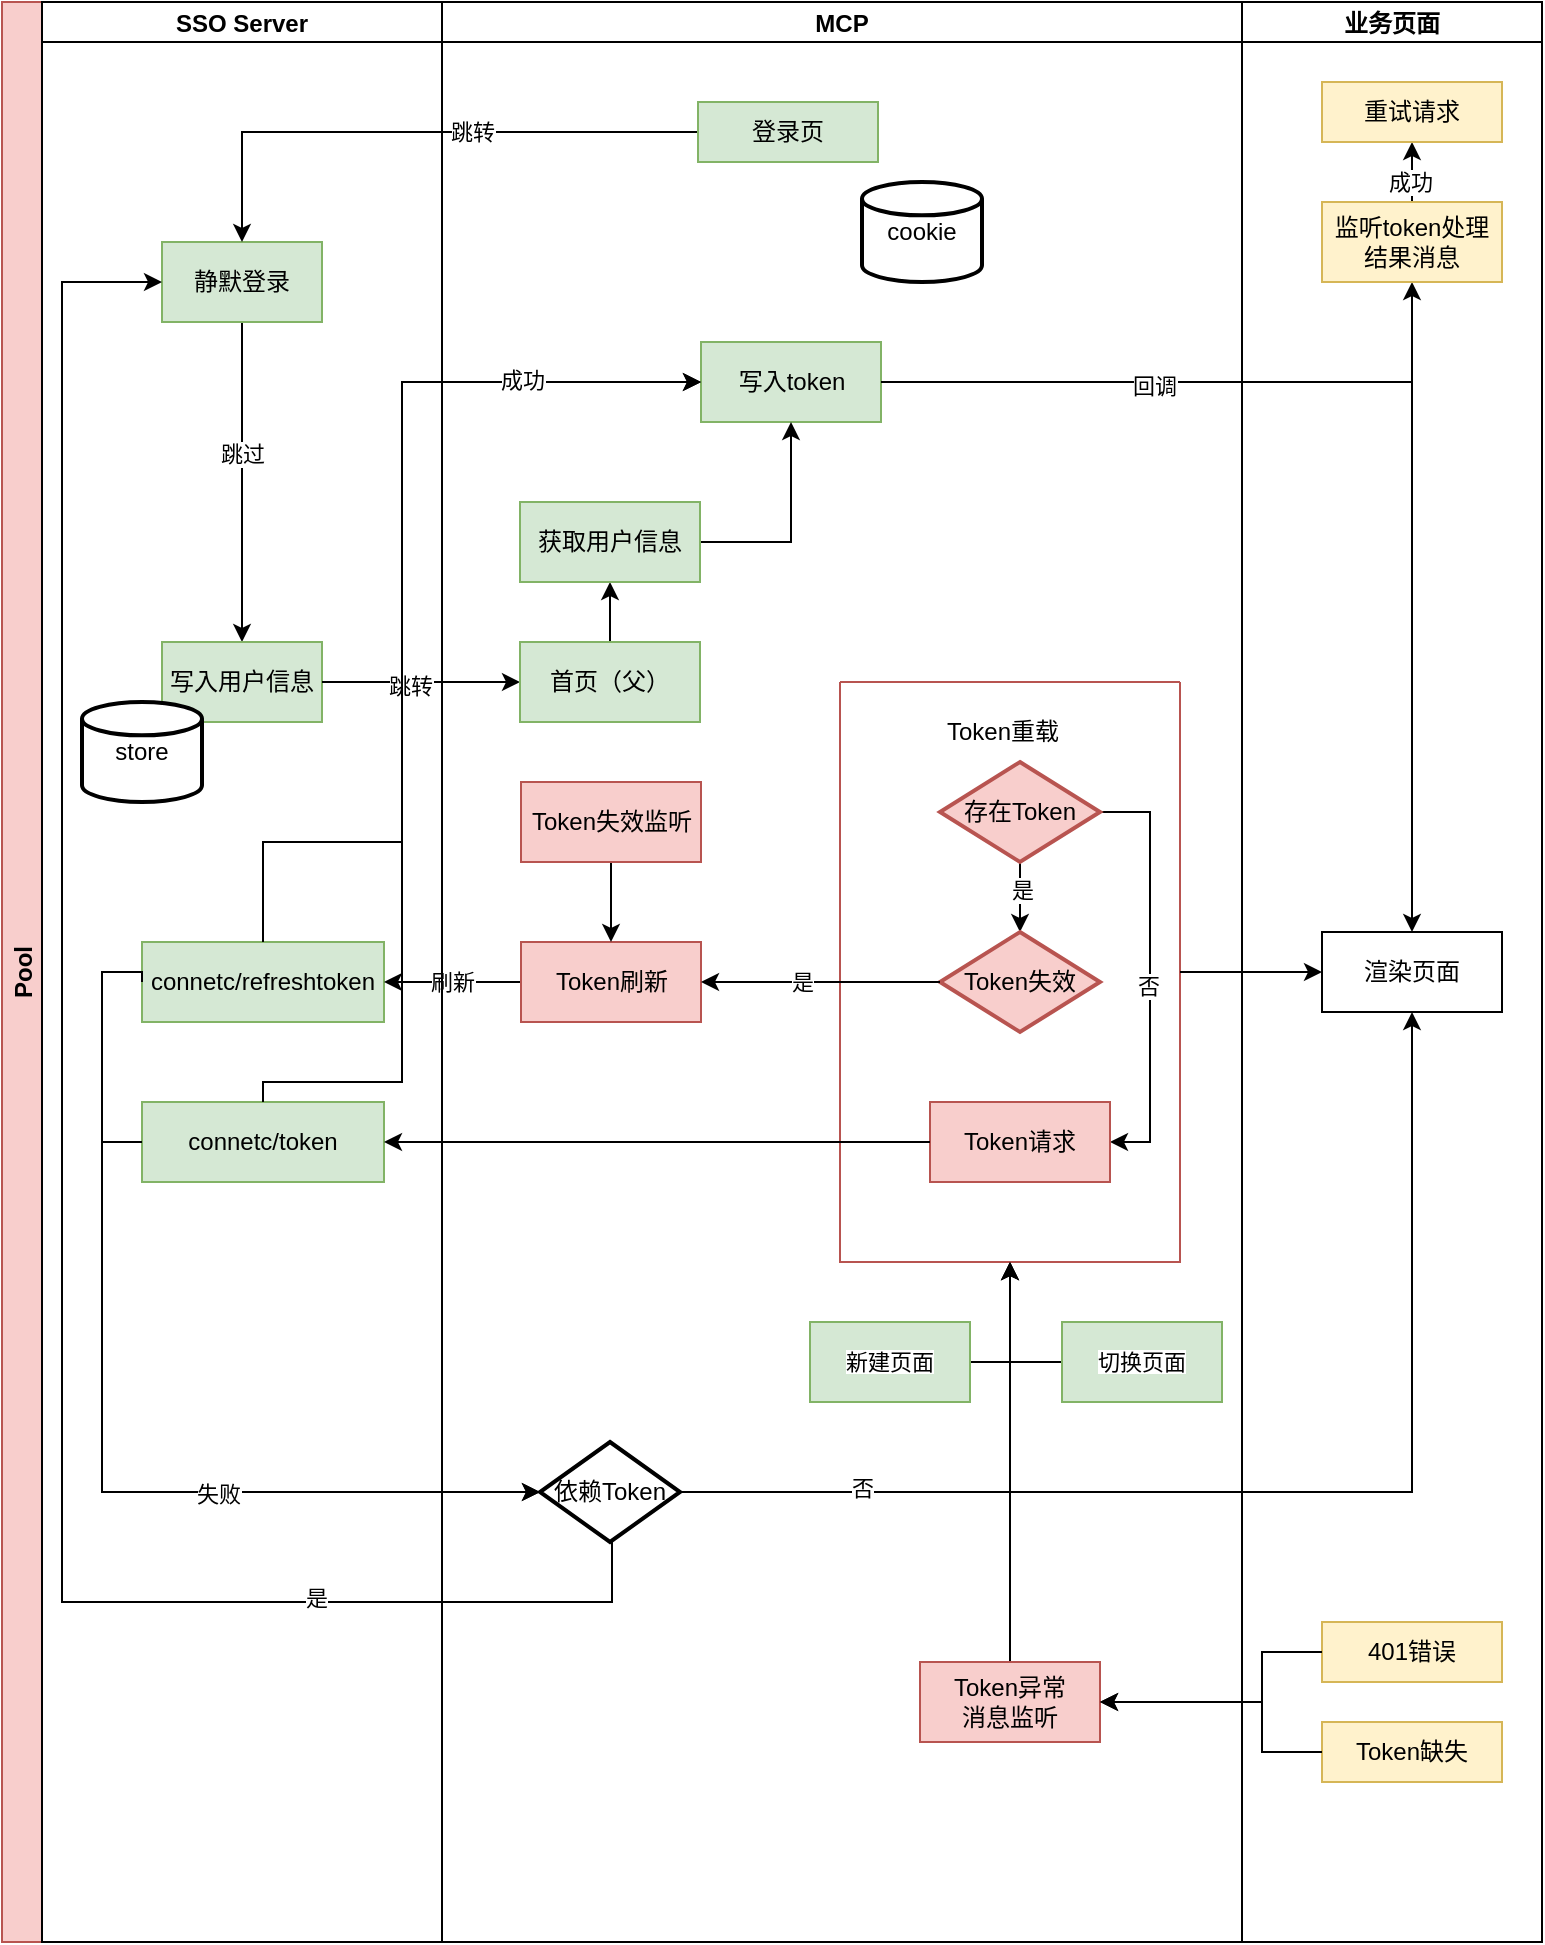 <mxfile version="26.1.1">
  <diagram name="第 1 页" id="mMvDS8Gl5DTP-dUkQIf1">
    <mxGraphModel dx="1426" dy="747" grid="1" gridSize="10" guides="1" tooltips="1" connect="1" arrows="1" fold="1" page="1" pageScale="1" pageWidth="827" pageHeight="1169" math="0" shadow="0">
      <root>
        <mxCell id="0" />
        <mxCell id="1" parent="0" />
        <mxCell id="QluS-aAjsIgC2w83DEUZ-6" value="Pool" style="swimlane;childLayout=stackLayout;resizeParent=1;resizeParentMax=0;startSize=20;horizontal=0;horizontalStack=1;fillColor=#f8cecc;strokeColor=#b85450;" parent="1" vertex="1">
          <mxGeometry x="10" width="770" height="970" as="geometry" />
        </mxCell>
        <mxCell id="QluS-aAjsIgC2w83DEUZ-7" value="SSO Server" style="swimlane;startSize=20;" parent="QluS-aAjsIgC2w83DEUZ-6" vertex="1">
          <mxGeometry x="20" width="200" height="970" as="geometry" />
        </mxCell>
        <mxCell id="nYzu0JgBFqqFMGA5fvKE-6" style="edgeStyle=orthogonalEdgeStyle;rounded=0;orthogonalLoop=1;jettySize=auto;html=1;entryX=0.5;entryY=0;entryDx=0;entryDy=0;" parent="QluS-aAjsIgC2w83DEUZ-7" source="QluS-aAjsIgC2w83DEUZ-13" target="nYzu0JgBFqqFMGA5fvKE-5" edge="1">
          <mxGeometry relative="1" as="geometry" />
        </mxCell>
        <mxCell id="nYzu0JgBFqqFMGA5fvKE-7" value="跳过" style="edgeLabel;html=1;align=center;verticalAlign=middle;resizable=0;points=[];" parent="nYzu0JgBFqqFMGA5fvKE-6" vertex="1" connectable="0">
          <mxGeometry x="-0.178" relative="1" as="geometry">
            <mxPoint as="offset" />
          </mxGeometry>
        </mxCell>
        <mxCell id="QluS-aAjsIgC2w83DEUZ-13" value="静默登录" style="rounded=0;whiteSpace=wrap;html=1;fillColor=#d5e8d4;strokeColor=#82b366;" parent="QluS-aAjsIgC2w83DEUZ-7" vertex="1">
          <mxGeometry x="60" y="120" width="80" height="40" as="geometry" />
        </mxCell>
        <mxCell id="nYzu0JgBFqqFMGA5fvKE-5" value="写入用户信息" style="rounded=0;whiteSpace=wrap;html=1;fillColor=#d5e8d4;strokeColor=#82b366;" parent="QluS-aAjsIgC2w83DEUZ-7" vertex="1">
          <mxGeometry x="60" y="320" width="80" height="40" as="geometry" />
        </mxCell>
        <mxCell id="QluS-aAjsIgC2w83DEUZ-19" value="store" style="strokeWidth=2;html=1;shape=mxgraph.flowchart.database;whiteSpace=wrap;" parent="QluS-aAjsIgC2w83DEUZ-7" vertex="1">
          <mxGeometry x="20" y="350" width="60" height="50" as="geometry" />
        </mxCell>
        <mxCell id="rp30ESvSIAJqpPpiR4pG-10" value="connetc/refreshtoken" style="rounded=0;whiteSpace=wrap;html=1;fillColor=#d5e8d4;strokeColor=#82b366;" parent="QluS-aAjsIgC2w83DEUZ-7" vertex="1">
          <mxGeometry x="50" y="470" width="121" height="40" as="geometry" />
        </mxCell>
        <mxCell id="rp30ESvSIAJqpPpiR4pG-34" value="connetc/token" style="rounded=0;whiteSpace=wrap;html=1;fillColor=#d5e8d4;strokeColor=#82b366;" parent="QluS-aAjsIgC2w83DEUZ-7" vertex="1">
          <mxGeometry x="50" y="550" width="121" height="40" as="geometry" />
        </mxCell>
        <mxCell id="QluS-aAjsIgC2w83DEUZ-15" style="edgeStyle=orthogonalEdgeStyle;rounded=0;orthogonalLoop=1;jettySize=auto;html=1;entryX=0.5;entryY=0;entryDx=0;entryDy=0;" parent="QluS-aAjsIgC2w83DEUZ-6" source="QluS-aAjsIgC2w83DEUZ-10" target="QluS-aAjsIgC2w83DEUZ-13" edge="1">
          <mxGeometry relative="1" as="geometry" />
        </mxCell>
        <mxCell id="QluS-aAjsIgC2w83DEUZ-16" value="跳转" style="edgeLabel;html=1;align=center;verticalAlign=middle;resizable=0;points=[];" parent="QluS-aAjsIgC2w83DEUZ-15" vertex="1" connectable="0">
          <mxGeometry x="-0.2" relative="1" as="geometry">
            <mxPoint as="offset" />
          </mxGeometry>
        </mxCell>
        <mxCell id="QluS-aAjsIgC2w83DEUZ-17" style="edgeStyle=orthogonalEdgeStyle;rounded=0;orthogonalLoop=1;jettySize=auto;html=1;entryX=0;entryY=0.5;entryDx=0;entryDy=0;exitX=1;exitY=0.5;exitDx=0;exitDy=0;" parent="QluS-aAjsIgC2w83DEUZ-6" source="nYzu0JgBFqqFMGA5fvKE-5" target="QluS-aAjsIgC2w83DEUZ-12" edge="1">
          <mxGeometry relative="1" as="geometry" />
        </mxCell>
        <mxCell id="QluS-aAjsIgC2w83DEUZ-18" value="跳转" style="edgeLabel;html=1;align=center;verticalAlign=middle;resizable=0;points=[];" parent="QluS-aAjsIgC2w83DEUZ-17" vertex="1" connectable="0">
          <mxGeometry x="-0.12" y="-2" relative="1" as="geometry">
            <mxPoint as="offset" />
          </mxGeometry>
        </mxCell>
        <mxCell id="rp30ESvSIAJqpPpiR4pG-22" style="edgeStyle=orthogonalEdgeStyle;rounded=0;orthogonalLoop=1;jettySize=auto;html=1;entryX=1;entryY=0.5;entryDx=0;entryDy=0;exitX=0;exitY=0.5;exitDx=0;exitDy=0;" parent="QluS-aAjsIgC2w83DEUZ-6" source="rp30ESvSIAJqpPpiR4pG-5" target="rp30ESvSIAJqpPpiR4pG-10" edge="1">
          <mxGeometry relative="1" as="geometry">
            <mxPoint x="245.25" y="445" as="sourcePoint" />
          </mxGeometry>
        </mxCell>
        <mxCell id="rp30ESvSIAJqpPpiR4pG-23" value="刷新" style="edgeLabel;html=1;align=center;verticalAlign=middle;resizable=0;points=[];" parent="rp30ESvSIAJqpPpiR4pG-22" vertex="1" connectable="0">
          <mxGeometry x="-0.246" y="-3" relative="1" as="geometry">
            <mxPoint x="-9" y="3" as="offset" />
          </mxGeometry>
        </mxCell>
        <mxCell id="rp30ESvSIAJqpPpiR4pG-43" style="edgeStyle=orthogonalEdgeStyle;rounded=0;orthogonalLoop=1;jettySize=auto;html=1;" parent="QluS-aAjsIgC2w83DEUZ-6" source="QluS-aAjsIgC2w83DEUZ-30" target="KIUjc3lk86y1q8A7Fn4e-26" edge="1">
          <mxGeometry relative="1" as="geometry" />
        </mxCell>
        <mxCell id="QluS-aAjsIgC2w83DEUZ-8" value="MCP" style="swimlane;startSize=20;" parent="QluS-aAjsIgC2w83DEUZ-6" vertex="1">
          <mxGeometry x="220" width="400" height="970" as="geometry" />
        </mxCell>
        <mxCell id="QluS-aAjsIgC2w83DEUZ-10" value="登录页" style="rounded=0;whiteSpace=wrap;html=1;fillColor=#d5e8d4;strokeColor=#82b366;" parent="QluS-aAjsIgC2w83DEUZ-8" vertex="1">
          <mxGeometry x="128" y="50" width="90" height="30" as="geometry" />
        </mxCell>
        <mxCell id="QluS-aAjsIgC2w83DEUZ-31" style="edgeStyle=orthogonalEdgeStyle;rounded=0;orthogonalLoop=1;jettySize=auto;html=1;entryX=0.5;entryY=1;entryDx=0;entryDy=0;" parent="QluS-aAjsIgC2w83DEUZ-8" source="QluS-aAjsIgC2w83DEUZ-12" target="nYzu0JgBFqqFMGA5fvKE-3" edge="1">
          <mxGeometry relative="1" as="geometry" />
        </mxCell>
        <mxCell id="QluS-aAjsIgC2w83DEUZ-12" value="首页（父）" style="rounded=0;whiteSpace=wrap;html=1;fillColor=#d5e8d4;strokeColor=#82b366;" parent="QluS-aAjsIgC2w83DEUZ-8" vertex="1">
          <mxGeometry x="39" y="320" width="90" height="40" as="geometry" />
        </mxCell>
        <mxCell id="VazsbbnlFcYlI6Tm8boF-20" style="edgeStyle=orthogonalEdgeStyle;rounded=0;orthogonalLoop=1;jettySize=auto;html=1;entryX=0.5;entryY=1;entryDx=0;entryDy=0;exitX=1;exitY=0.5;exitDx=0;exitDy=0;" edge="1" parent="QluS-aAjsIgC2w83DEUZ-8" source="QluS-aAjsIgC2w83DEUZ-24" target="rp30ESvSIAJqpPpiR4pG-18">
          <mxGeometry relative="1" as="geometry" />
        </mxCell>
        <mxCell id="QluS-aAjsIgC2w83DEUZ-24" value="&lt;span style=&quot;font-size: 11px; text-wrap-mode: nowrap; background-color: rgb(255, 255, 255);&quot;&gt;新建页面&lt;/span&gt;" style="rounded=0;whiteSpace=wrap;html=1;fillColor=#d5e8d4;strokeColor=#82b366;" parent="QluS-aAjsIgC2w83DEUZ-8" vertex="1">
          <mxGeometry x="184" y="660" width="80" height="40" as="geometry" />
        </mxCell>
        <mxCell id="QluS-aAjsIgC2w83DEUZ-30" value="写入token" style="rounded=0;whiteSpace=wrap;html=1;fillColor=#d5e8d4;strokeColor=#82b366;" parent="QluS-aAjsIgC2w83DEUZ-8" vertex="1">
          <mxGeometry x="129.5" y="170" width="90" height="40" as="geometry" />
        </mxCell>
        <mxCell id="QluS-aAjsIgC2w83DEUZ-38" value="cookie" style="strokeWidth=2;html=1;shape=mxgraph.flowchart.database;whiteSpace=wrap;" parent="QluS-aAjsIgC2w83DEUZ-8" vertex="1">
          <mxGeometry x="210" y="90" width="60" height="50" as="geometry" />
        </mxCell>
        <mxCell id="nYzu0JgBFqqFMGA5fvKE-4" style="edgeStyle=orthogonalEdgeStyle;rounded=0;orthogonalLoop=1;jettySize=auto;html=1;entryX=0.5;entryY=1;entryDx=0;entryDy=0;exitX=1;exitY=0.5;exitDx=0;exitDy=0;" parent="QluS-aAjsIgC2w83DEUZ-8" source="nYzu0JgBFqqFMGA5fvKE-3" target="QluS-aAjsIgC2w83DEUZ-30" edge="1">
          <mxGeometry relative="1" as="geometry" />
        </mxCell>
        <mxCell id="nYzu0JgBFqqFMGA5fvKE-3" value="获取用户信息" style="rounded=0;whiteSpace=wrap;html=1;fillColor=#d5e8d4;strokeColor=#82b366;" parent="QluS-aAjsIgC2w83DEUZ-8" vertex="1">
          <mxGeometry x="39" y="250" width="90" height="40" as="geometry" />
        </mxCell>
        <mxCell id="rp30ESvSIAJqpPpiR4pG-18" value="" style="swimlane;startSize=0;fillColor=#f8cecc;strokeColor=#b85450;" parent="QluS-aAjsIgC2w83DEUZ-8" vertex="1">
          <mxGeometry x="199" y="340" width="170" height="290" as="geometry">
            <mxRectangle x="68" y="320" width="50" height="40" as="alternateBounds" />
          </mxGeometry>
        </mxCell>
        <mxCell id="rp30ESvSIAJqpPpiR4pG-19" value="Token重载" style="text;html=1;align=center;verticalAlign=middle;resizable=0;points=[];autosize=1;strokeColor=none;fillColor=none;" parent="rp30ESvSIAJqpPpiR4pG-18" vertex="1">
          <mxGeometry x="41" y="10" width="80" height="30" as="geometry" />
        </mxCell>
        <mxCell id="VazsbbnlFcYlI6Tm8boF-57" style="edgeStyle=orthogonalEdgeStyle;rounded=0;orthogonalLoop=1;jettySize=auto;html=1;" edge="1" parent="rp30ESvSIAJqpPpiR4pG-18" source="rp30ESvSIAJqpPpiR4pG-21" target="VazsbbnlFcYlI6Tm8boF-53">
          <mxGeometry relative="1" as="geometry" />
        </mxCell>
        <mxCell id="VazsbbnlFcYlI6Tm8boF-64" value="是" style="edgeLabel;html=1;align=center;verticalAlign=middle;resizable=0;points=[];" vertex="1" connectable="0" parent="VazsbbnlFcYlI6Tm8boF-57">
          <mxGeometry x="-0.378" y="1" relative="1" as="geometry">
            <mxPoint as="offset" />
          </mxGeometry>
        </mxCell>
        <mxCell id="VazsbbnlFcYlI6Tm8boF-61" style="edgeStyle=orthogonalEdgeStyle;rounded=0;orthogonalLoop=1;jettySize=auto;html=1;entryX=1;entryY=0.5;entryDx=0;entryDy=0;exitX=1;exitY=0.5;exitDx=0;exitDy=0;exitPerimeter=0;" edge="1" parent="rp30ESvSIAJqpPpiR4pG-18" source="rp30ESvSIAJqpPpiR4pG-21" target="VazsbbnlFcYlI6Tm8boF-54">
          <mxGeometry relative="1" as="geometry" />
        </mxCell>
        <mxCell id="VazsbbnlFcYlI6Tm8boF-62" value="&lt;div&gt;&lt;br&gt;&lt;/div&gt;&lt;div&gt;&lt;br&gt;&lt;/div&gt;" style="edgeLabel;html=1;align=center;verticalAlign=middle;resizable=0;points=[];" vertex="1" connectable="0" parent="VazsbbnlFcYlI6Tm8boF-61">
          <mxGeometry x="-0.476" relative="1" as="geometry">
            <mxPoint as="offset" />
          </mxGeometry>
        </mxCell>
        <mxCell id="VazsbbnlFcYlI6Tm8boF-63" value="否" style="edgeLabel;html=1;align=center;verticalAlign=middle;resizable=0;points=[];" vertex="1" connectable="0" parent="VazsbbnlFcYlI6Tm8boF-61">
          <mxGeometry x="0.067" y="-1" relative="1" as="geometry">
            <mxPoint as="offset" />
          </mxGeometry>
        </mxCell>
        <mxCell id="rp30ESvSIAJqpPpiR4pG-21" value="存在Token" style="strokeWidth=2;html=1;shape=mxgraph.flowchart.decision;whiteSpace=wrap;fillColor=#f8cecc;strokeColor=#b85450;" parent="rp30ESvSIAJqpPpiR4pG-18" vertex="1">
          <mxGeometry x="50" y="40" width="80" height="50" as="geometry" />
        </mxCell>
        <mxCell id="VazsbbnlFcYlI6Tm8boF-53" value="Token失效" style="strokeWidth=2;html=1;shape=mxgraph.flowchart.decision;whiteSpace=wrap;fillColor=#f8cecc;strokeColor=#b85450;" vertex="1" parent="rp30ESvSIAJqpPpiR4pG-18">
          <mxGeometry x="50" y="125" width="80" height="50" as="geometry" />
        </mxCell>
        <mxCell id="VazsbbnlFcYlI6Tm8boF-54" value="Token请求" style="rounded=0;whiteSpace=wrap;html=1;fillColor=#f8cecc;strokeColor=#b85450;" vertex="1" parent="rp30ESvSIAJqpPpiR4pG-18">
          <mxGeometry x="45" y="210" width="90" height="40" as="geometry" />
        </mxCell>
        <mxCell id="VazsbbnlFcYlI6Tm8boF-1" value="依赖Token" style="strokeWidth=2;html=1;shape=mxgraph.flowchart.decision;whiteSpace=wrap;" vertex="1" parent="QluS-aAjsIgC2w83DEUZ-8">
          <mxGeometry x="49" y="720" width="70" height="50" as="geometry" />
        </mxCell>
        <mxCell id="VazsbbnlFcYlI6Tm8boF-22" style="edgeStyle=orthogonalEdgeStyle;rounded=0;orthogonalLoop=1;jettySize=auto;html=1;entryX=0.5;entryY=1;entryDx=0;entryDy=0;" edge="1" parent="QluS-aAjsIgC2w83DEUZ-8" source="rp30ESvSIAJqpPpiR4pG-52" target="rp30ESvSIAJqpPpiR4pG-18">
          <mxGeometry relative="1" as="geometry" />
        </mxCell>
        <mxCell id="rp30ESvSIAJqpPpiR4pG-52" value="Token异常&lt;div&gt;消息监听&lt;/div&gt;" style="rounded=0;whiteSpace=wrap;html=1;fillColor=#f8cecc;strokeColor=#b85450;" parent="QluS-aAjsIgC2w83DEUZ-8" vertex="1">
          <mxGeometry x="239" y="830" width="90" height="40" as="geometry" />
        </mxCell>
        <mxCell id="VazsbbnlFcYlI6Tm8boF-31" style="edgeStyle=orthogonalEdgeStyle;rounded=0;orthogonalLoop=1;jettySize=auto;html=1;entryX=0.5;entryY=1;entryDx=0;entryDy=0;" edge="1" parent="QluS-aAjsIgC2w83DEUZ-8" source="rp30ESvSIAJqpPpiR4pG-54" target="rp30ESvSIAJqpPpiR4pG-18">
          <mxGeometry relative="1" as="geometry">
            <Array as="points">
              <mxPoint x="284" y="680" />
            </Array>
          </mxGeometry>
        </mxCell>
        <mxCell id="rp30ESvSIAJqpPpiR4pG-54" value="&lt;span style=&quot;font-size: 11px; text-wrap-mode: nowrap; background-color: rgb(255, 255, 255);&quot;&gt;切换页面&lt;/span&gt;" style="rounded=0;whiteSpace=wrap;html=1;fillColor=#d5e8d4;strokeColor=#82b366;" parent="QluS-aAjsIgC2w83DEUZ-8" vertex="1">
          <mxGeometry x="310" y="660" width="80" height="40" as="geometry" />
        </mxCell>
        <mxCell id="rp30ESvSIAJqpPpiR4pG-5" value="Token刷新" style="rounded=0;whiteSpace=wrap;html=1;fillColor=#f8cecc;strokeColor=#b85450;" parent="QluS-aAjsIgC2w83DEUZ-8" vertex="1">
          <mxGeometry x="39.5" y="470" width="90" height="40" as="geometry" />
        </mxCell>
        <mxCell id="VazsbbnlFcYlI6Tm8boF-47" style="edgeStyle=orthogonalEdgeStyle;rounded=0;orthogonalLoop=1;jettySize=auto;html=1;entryX=0.5;entryY=0;entryDx=0;entryDy=0;" edge="1" parent="QluS-aAjsIgC2w83DEUZ-8" source="VazsbbnlFcYlI6Tm8boF-41" target="rp30ESvSIAJqpPpiR4pG-5">
          <mxGeometry relative="1" as="geometry" />
        </mxCell>
        <mxCell id="VazsbbnlFcYlI6Tm8boF-41" value="Token失效监听" style="rounded=0;whiteSpace=wrap;html=1;fillColor=#f8cecc;strokeColor=#b85450;" vertex="1" parent="QluS-aAjsIgC2w83DEUZ-8">
          <mxGeometry x="39.5" y="390" width="90" height="40" as="geometry" />
        </mxCell>
        <mxCell id="VazsbbnlFcYlI6Tm8boF-59" style="edgeStyle=orthogonalEdgeStyle;rounded=0;orthogonalLoop=1;jettySize=auto;html=1;entryX=1;entryY=0.5;entryDx=0;entryDy=0;" edge="1" parent="QluS-aAjsIgC2w83DEUZ-8" source="VazsbbnlFcYlI6Tm8boF-53" target="rp30ESvSIAJqpPpiR4pG-5">
          <mxGeometry relative="1" as="geometry" />
        </mxCell>
        <mxCell id="VazsbbnlFcYlI6Tm8boF-60" value="是" style="edgeLabel;html=1;align=center;verticalAlign=middle;resizable=0;points=[];" vertex="1" connectable="0" parent="VazsbbnlFcYlI6Tm8boF-59">
          <mxGeometry x="0.155" relative="1" as="geometry">
            <mxPoint as="offset" />
          </mxGeometry>
        </mxCell>
        <mxCell id="QluS-aAjsIgC2w83DEUZ-9" value="业务页面" style="swimlane;startSize=20;" parent="QluS-aAjsIgC2w83DEUZ-6" vertex="1">
          <mxGeometry x="620" width="150" height="970" as="geometry" />
        </mxCell>
        <mxCell id="QluS-aAjsIgC2w83DEUZ-61" value="渲染页面" style="rounded=0;whiteSpace=wrap;html=1;" parent="QluS-aAjsIgC2w83DEUZ-9" vertex="1">
          <mxGeometry x="40" y="465" width="90" height="40" as="geometry" />
        </mxCell>
        <mxCell id="KIUjc3lk86y1q8A7Fn4e-28" style="edgeStyle=orthogonalEdgeStyle;rounded=0;orthogonalLoop=1;jettySize=auto;html=1;entryX=0.5;entryY=1;entryDx=0;entryDy=0;exitX=0.5;exitY=0;exitDx=0;exitDy=0;" parent="QluS-aAjsIgC2w83DEUZ-9" source="KIUjc3lk86y1q8A7Fn4e-26" target="KIUjc3lk86y1q8A7Fn4e-29" edge="1">
          <mxGeometry relative="1" as="geometry">
            <mxPoint x="171" y="750" as="targetPoint" />
          </mxGeometry>
        </mxCell>
        <mxCell id="KIUjc3lk86y1q8A7Fn4e-31" value="成功" style="edgeLabel;html=1;align=center;verticalAlign=middle;resizable=0;points=[];" parent="KIUjc3lk86y1q8A7Fn4e-28" vertex="1" connectable="0">
          <mxGeometry x="-0.3" y="1" relative="1" as="geometry">
            <mxPoint as="offset" />
          </mxGeometry>
        </mxCell>
        <mxCell id="KIUjc3lk86y1q8A7Fn4e-26" value="监听token处理结果消息" style="rounded=0;whiteSpace=wrap;html=1;fillColor=#fff2cc;strokeColor=#d6b656;" parent="QluS-aAjsIgC2w83DEUZ-9" vertex="1">
          <mxGeometry x="40" y="100" width="90" height="40" as="geometry" />
        </mxCell>
        <mxCell id="KIUjc3lk86y1q8A7Fn4e-29" value="重试请求" style="rounded=0;whiteSpace=wrap;html=1;fillColor=#fff2cc;strokeColor=#d6b656;" parent="QluS-aAjsIgC2w83DEUZ-9" vertex="1">
          <mxGeometry x="40" y="40" width="90" height="30" as="geometry" />
        </mxCell>
        <mxCell id="KIUjc3lk86y1q8A7Fn4e-24" value="401错误" style="rounded=0;whiteSpace=wrap;html=1;fillColor=#fff2cc;strokeColor=#d6b656;" parent="QluS-aAjsIgC2w83DEUZ-9" vertex="1">
          <mxGeometry x="40" y="810" width="90" height="30" as="geometry" />
        </mxCell>
        <mxCell id="rp30ESvSIAJqpPpiR4pG-50" value="Token缺失" style="rounded=0;whiteSpace=wrap;html=1;fillColor=#fff2cc;strokeColor=#d6b656;" parent="QluS-aAjsIgC2w83DEUZ-9" vertex="1">
          <mxGeometry x="40" y="860" width="90" height="30" as="geometry" />
        </mxCell>
        <mxCell id="VazsbbnlFcYlI6Tm8boF-6" style="edgeStyle=orthogonalEdgeStyle;rounded=0;orthogonalLoop=1;jettySize=auto;html=1;entryX=0;entryY=0.5;entryDx=0;entryDy=0;exitX=0.5;exitY=1;exitDx=0;exitDy=0;exitPerimeter=0;" edge="1" parent="QluS-aAjsIgC2w83DEUZ-6" source="VazsbbnlFcYlI6Tm8boF-1" target="QluS-aAjsIgC2w83DEUZ-13">
          <mxGeometry relative="1" as="geometry">
            <Array as="points">
              <mxPoint x="305" y="770" />
              <mxPoint x="305" y="800" />
              <mxPoint x="30" y="800" />
              <mxPoint x="30" y="140" />
            </Array>
          </mxGeometry>
        </mxCell>
        <mxCell id="VazsbbnlFcYlI6Tm8boF-7" value="是" style="edgeLabel;html=1;align=center;verticalAlign=middle;resizable=0;points=[];" vertex="1" connectable="0" parent="VazsbbnlFcYlI6Tm8boF-6">
          <mxGeometry x="-0.647" y="-2" relative="1" as="geometry">
            <mxPoint as="offset" />
          </mxGeometry>
        </mxCell>
        <mxCell id="rp30ESvSIAJqpPpiR4pG-57" style="edgeStyle=orthogonalEdgeStyle;rounded=0;orthogonalLoop=1;jettySize=auto;html=1;entryX=1;entryY=0.5;entryDx=0;entryDy=0;" parent="QluS-aAjsIgC2w83DEUZ-6" source="KIUjc3lk86y1q8A7Fn4e-24" target="rp30ESvSIAJqpPpiR4pG-52" edge="1">
          <mxGeometry relative="1" as="geometry">
            <Array as="points">
              <mxPoint x="630" y="825" />
              <mxPoint x="630" y="850" />
            </Array>
          </mxGeometry>
        </mxCell>
        <mxCell id="rp30ESvSIAJqpPpiR4pG-58" style="edgeStyle=orthogonalEdgeStyle;rounded=0;orthogonalLoop=1;jettySize=auto;html=1;entryX=1;entryY=0.5;entryDx=0;entryDy=0;" parent="QluS-aAjsIgC2w83DEUZ-6" source="rp30ESvSIAJqpPpiR4pG-50" target="rp30ESvSIAJqpPpiR4pG-52" edge="1">
          <mxGeometry relative="1" as="geometry">
            <Array as="points">
              <mxPoint x="630" y="875" />
              <mxPoint x="630" y="850" />
            </Array>
          </mxGeometry>
        </mxCell>
        <mxCell id="VazsbbnlFcYlI6Tm8boF-11" style="edgeStyle=orthogonalEdgeStyle;rounded=0;orthogonalLoop=1;jettySize=auto;html=1;entryX=0.5;entryY=1;entryDx=0;entryDy=0;" edge="1" parent="QluS-aAjsIgC2w83DEUZ-6" source="VazsbbnlFcYlI6Tm8boF-1" target="QluS-aAjsIgC2w83DEUZ-61">
          <mxGeometry relative="1" as="geometry" />
        </mxCell>
        <mxCell id="VazsbbnlFcYlI6Tm8boF-12" value="否" style="edgeLabel;html=1;align=center;verticalAlign=middle;resizable=0;points=[];" vertex="1" connectable="0" parent="VazsbbnlFcYlI6Tm8boF-11">
          <mxGeometry x="-0.7" y="2" relative="1" as="geometry">
            <mxPoint as="offset" />
          </mxGeometry>
        </mxCell>
        <mxCell id="VazsbbnlFcYlI6Tm8boF-23" style="edgeStyle=orthogonalEdgeStyle;rounded=0;orthogonalLoop=1;jettySize=auto;html=1;entryX=0;entryY=0.5;entryDx=0;entryDy=0;" edge="1" parent="QluS-aAjsIgC2w83DEUZ-6" source="rp30ESvSIAJqpPpiR4pG-18" target="QluS-aAjsIgC2w83DEUZ-61">
          <mxGeometry relative="1" as="geometry" />
        </mxCell>
        <mxCell id="VazsbbnlFcYlI6Tm8boF-24" style="edgeStyle=orthogonalEdgeStyle;rounded=0;orthogonalLoop=1;jettySize=auto;html=1;entryX=0;entryY=0.5;entryDx=0;entryDy=0;entryPerimeter=0;exitX=0;exitY=0.5;exitDx=0;exitDy=0;" edge="1" parent="QluS-aAjsIgC2w83DEUZ-6" source="rp30ESvSIAJqpPpiR4pG-10" target="VazsbbnlFcYlI6Tm8boF-1">
          <mxGeometry relative="1" as="geometry">
            <Array as="points">
              <mxPoint x="50" y="485" />
              <mxPoint x="50" y="745" />
            </Array>
          </mxGeometry>
        </mxCell>
        <mxCell id="VazsbbnlFcYlI6Tm8boF-25" style="edgeStyle=orthogonalEdgeStyle;rounded=0;orthogonalLoop=1;jettySize=auto;html=1;entryX=0;entryY=0.5;entryDx=0;entryDy=0;entryPerimeter=0;exitX=0;exitY=0.5;exitDx=0;exitDy=0;" edge="1" parent="QluS-aAjsIgC2w83DEUZ-6" source="rp30ESvSIAJqpPpiR4pG-34" target="VazsbbnlFcYlI6Tm8boF-1">
          <mxGeometry relative="1" as="geometry">
            <Array as="points">
              <mxPoint x="50" y="570" />
              <mxPoint x="50" y="745" />
            </Array>
          </mxGeometry>
        </mxCell>
        <mxCell id="VazsbbnlFcYlI6Tm8boF-26" value="失败" style="edgeLabel;html=1;align=center;verticalAlign=middle;resizable=0;points=[];" vertex="1" connectable="0" parent="VazsbbnlFcYlI6Tm8boF-25">
          <mxGeometry x="0.221" y="-1" relative="1" as="geometry">
            <mxPoint as="offset" />
          </mxGeometry>
        </mxCell>
        <mxCell id="VazsbbnlFcYlI6Tm8boF-32" style="edgeStyle=orthogonalEdgeStyle;rounded=0;orthogonalLoop=1;jettySize=auto;html=1;entryX=0.5;entryY=0;entryDx=0;entryDy=0;" edge="1" parent="QluS-aAjsIgC2w83DEUZ-6" source="QluS-aAjsIgC2w83DEUZ-30" target="QluS-aAjsIgC2w83DEUZ-61">
          <mxGeometry relative="1" as="geometry" />
        </mxCell>
        <mxCell id="VazsbbnlFcYlI6Tm8boF-36" value="回调" style="edgeLabel;html=1;align=center;verticalAlign=middle;resizable=0;points=[];" vertex="1" connectable="0" parent="VazsbbnlFcYlI6Tm8boF-32">
          <mxGeometry x="-0.501" y="-2" relative="1" as="geometry">
            <mxPoint x="1" as="offset" />
          </mxGeometry>
        </mxCell>
        <mxCell id="VazsbbnlFcYlI6Tm8boF-50" style="edgeStyle=orthogonalEdgeStyle;rounded=0;orthogonalLoop=1;jettySize=auto;html=1;entryX=0;entryY=0.5;entryDx=0;entryDy=0;exitX=0.5;exitY=0;exitDx=0;exitDy=0;" edge="1" parent="QluS-aAjsIgC2w83DEUZ-6" source="rp30ESvSIAJqpPpiR4pG-10" target="QluS-aAjsIgC2w83DEUZ-30">
          <mxGeometry relative="1" as="geometry">
            <Array as="points">
              <mxPoint x="131" y="420" />
              <mxPoint x="200" y="420" />
              <mxPoint x="200" y="190" />
            </Array>
          </mxGeometry>
        </mxCell>
        <mxCell id="VazsbbnlFcYlI6Tm8boF-51" style="edgeStyle=orthogonalEdgeStyle;rounded=0;orthogonalLoop=1;jettySize=auto;html=1;entryX=0;entryY=0.5;entryDx=0;entryDy=0;exitX=0.5;exitY=0;exitDx=0;exitDy=0;" edge="1" parent="QluS-aAjsIgC2w83DEUZ-6" source="rp30ESvSIAJqpPpiR4pG-34" target="QluS-aAjsIgC2w83DEUZ-30">
          <mxGeometry relative="1" as="geometry">
            <Array as="points">
              <mxPoint x="131" y="540" />
              <mxPoint x="200" y="540" />
              <mxPoint x="200" y="190" />
            </Array>
          </mxGeometry>
        </mxCell>
        <mxCell id="VazsbbnlFcYlI6Tm8boF-52" value="成功" style="edgeLabel;html=1;align=center;verticalAlign=middle;resizable=0;points=[];" vertex="1" connectable="0" parent="VazsbbnlFcYlI6Tm8boF-51">
          <mxGeometry x="0.691" y="1" relative="1" as="geometry">
            <mxPoint as="offset" />
          </mxGeometry>
        </mxCell>
        <mxCell id="VazsbbnlFcYlI6Tm8boF-55" style="edgeStyle=orthogonalEdgeStyle;rounded=0;orthogonalLoop=1;jettySize=auto;html=1;entryX=1;entryY=0.5;entryDx=0;entryDy=0;" edge="1" parent="QluS-aAjsIgC2w83DEUZ-6" source="VazsbbnlFcYlI6Tm8boF-54" target="rp30ESvSIAJqpPpiR4pG-34">
          <mxGeometry relative="1" as="geometry" />
        </mxCell>
      </root>
    </mxGraphModel>
  </diagram>
</mxfile>
